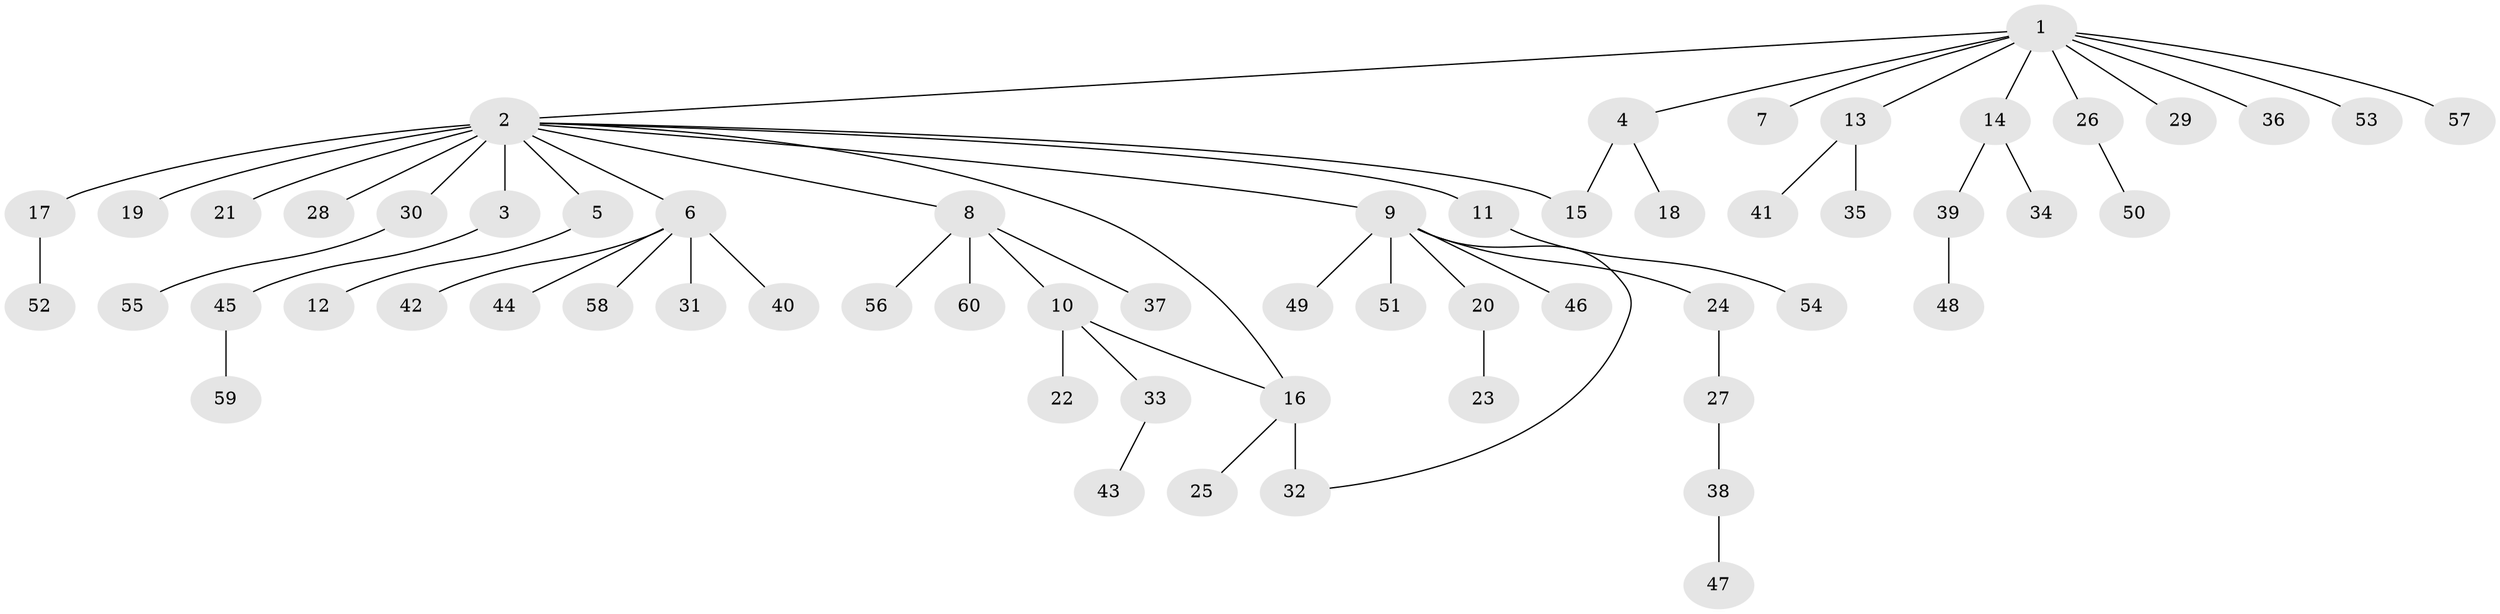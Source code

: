 // original degree distribution, {11: 0.008403361344537815, 24: 0.008403361344537815, 1: 0.6974789915966386, 5: 0.008403361344537815, 3: 0.058823529411764705, 7: 0.01680672268907563, 6: 0.008403361344537815, 8: 0.008403361344537815, 9: 0.008403361344537815, 4: 0.025210084033613446, 15: 0.008403361344537815, 2: 0.14285714285714285}
// Generated by graph-tools (version 1.1) at 2025/50/03/04/25 22:50:28]
// undirected, 60 vertices, 62 edges
graph export_dot {
  node [color=gray90,style=filled];
  1;
  2;
  3;
  4;
  5;
  6;
  7;
  8;
  9;
  10;
  11;
  12;
  13;
  14;
  15;
  16;
  17;
  18;
  19;
  20;
  21;
  22;
  23;
  24;
  25;
  26;
  27;
  28;
  29;
  30;
  31;
  32;
  33;
  34;
  35;
  36;
  37;
  38;
  39;
  40;
  41;
  42;
  43;
  44;
  45;
  46;
  47;
  48;
  49;
  50;
  51;
  52;
  53;
  54;
  55;
  56;
  57;
  58;
  59;
  60;
  1 -- 2 [weight=1.0];
  1 -- 4 [weight=1.0];
  1 -- 7 [weight=1.0];
  1 -- 13 [weight=1.0];
  1 -- 14 [weight=1.0];
  1 -- 26 [weight=1.0];
  1 -- 29 [weight=1.0];
  1 -- 36 [weight=1.0];
  1 -- 53 [weight=1.0];
  1 -- 57 [weight=1.0];
  2 -- 3 [weight=10.0];
  2 -- 5 [weight=1.0];
  2 -- 6 [weight=1.0];
  2 -- 8 [weight=1.0];
  2 -- 9 [weight=1.0];
  2 -- 11 [weight=1.0];
  2 -- 15 [weight=1.0];
  2 -- 16 [weight=1.0];
  2 -- 17 [weight=1.0];
  2 -- 19 [weight=1.0];
  2 -- 21 [weight=1.0];
  2 -- 28 [weight=1.0];
  2 -- 30 [weight=1.0];
  3 -- 45 [weight=1.0];
  4 -- 15 [weight=2.0];
  4 -- 18 [weight=1.0];
  5 -- 12 [weight=1.0];
  6 -- 31 [weight=1.0];
  6 -- 40 [weight=1.0];
  6 -- 42 [weight=1.0];
  6 -- 44 [weight=1.0];
  6 -- 58 [weight=1.0];
  8 -- 10 [weight=1.0];
  8 -- 37 [weight=1.0];
  8 -- 56 [weight=1.0];
  8 -- 60 [weight=1.0];
  9 -- 20 [weight=1.0];
  9 -- 24 [weight=1.0];
  9 -- 32 [weight=1.0];
  9 -- 46 [weight=1.0];
  9 -- 49 [weight=1.0];
  9 -- 51 [weight=1.0];
  10 -- 16 [weight=1.0];
  10 -- 22 [weight=5.0];
  10 -- 33 [weight=1.0];
  11 -- 54 [weight=1.0];
  13 -- 35 [weight=1.0];
  13 -- 41 [weight=1.0];
  14 -- 34 [weight=4.0];
  14 -- 39 [weight=1.0];
  16 -- 25 [weight=1.0];
  16 -- 32 [weight=11.0];
  17 -- 52 [weight=1.0];
  20 -- 23 [weight=1.0];
  24 -- 27 [weight=2.0];
  26 -- 50 [weight=1.0];
  27 -- 38 [weight=1.0];
  30 -- 55 [weight=1.0];
  33 -- 43 [weight=1.0];
  38 -- 47 [weight=1.0];
  39 -- 48 [weight=2.0];
  45 -- 59 [weight=1.0];
}

